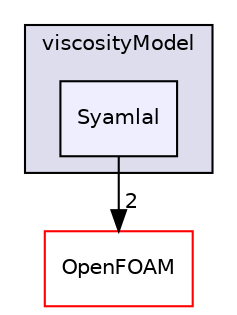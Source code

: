 digraph "src/phaseSystemModels/reactingEulerFoam/reactingTwoPhaseEulerFoam/twoPhaseCompressibleTurbulenceModels/kineticTheoryModels/viscosityModel/Syamlal" {
  bgcolor=transparent;
  compound=true
  node [ fontsize="10", fontname="Helvetica"];
  edge [ labelfontsize="10", labelfontname="Helvetica"];
  subgraph clusterdir_1ef4082252b642dcdf7857653ac7d554 {
    graph [ bgcolor="#ddddee", pencolor="black", label="viscosityModel" fontname="Helvetica", fontsize="10", URL="dir_1ef4082252b642dcdf7857653ac7d554.html"]
  dir_7349b4155a6593916957541b35f95507 [shape=box, label="Syamlal", style="filled", fillcolor="#eeeeff", pencolor="black", URL="dir_7349b4155a6593916957541b35f95507.html"];
  }
  dir_c5473ff19b20e6ec4dfe5c310b3778a8 [shape=box label="OpenFOAM" color="red" URL="dir_c5473ff19b20e6ec4dfe5c310b3778a8.html"];
  dir_7349b4155a6593916957541b35f95507->dir_c5473ff19b20e6ec4dfe5c310b3778a8 [headlabel="2", labeldistance=1.5 headhref="dir_003361_002151.html"];
}
